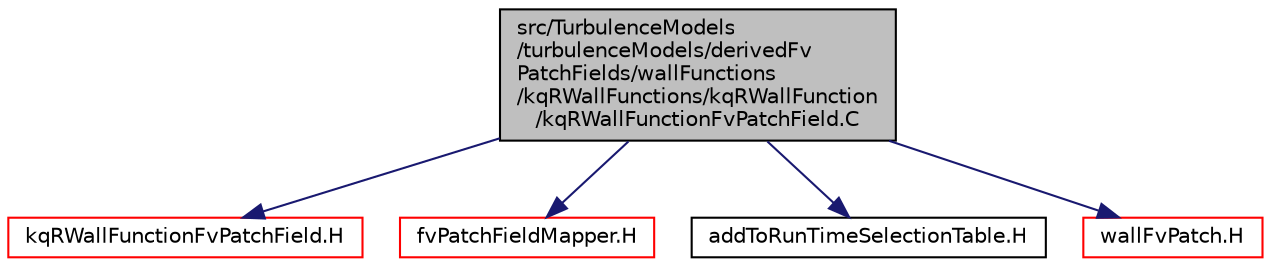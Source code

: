 digraph "src/TurbulenceModels/turbulenceModels/derivedFvPatchFields/wallFunctions/kqRWallFunctions/kqRWallFunction/kqRWallFunctionFvPatchField.C"
{
  bgcolor="transparent";
  edge [fontname="Helvetica",fontsize="10",labelfontname="Helvetica",labelfontsize="10"];
  node [fontname="Helvetica",fontsize="10",shape=record];
  Node0 [label="src/TurbulenceModels\l/turbulenceModels/derivedFv\lPatchFields/wallFunctions\l/kqRWallFunctions/kqRWallFunction\l/kqRWallFunctionFvPatchField.C",height=0.2,width=0.4,color="black", fillcolor="grey75", style="filled", fontcolor="black"];
  Node0 -> Node1 [color="midnightblue",fontsize="10",style="solid",fontname="Helvetica"];
  Node1 [label="kqRWallFunctionFvPatchField.H",height=0.2,width=0.4,color="red",URL="$a17837.html"];
  Node0 -> Node206 [color="midnightblue",fontsize="10",style="solid",fontname="Helvetica"];
  Node206 [label="fvPatchFieldMapper.H",height=0.2,width=0.4,color="red",URL="$a02630.html"];
  Node0 -> Node207 [color="midnightblue",fontsize="10",style="solid",fontname="Helvetica"];
  Node207 [label="addToRunTimeSelectionTable.H",height=0.2,width=0.4,color="black",URL="$a09989.html",tooltip="Macros for easy insertion into run-time selection tables. "];
  Node0 -> Node208 [color="midnightblue",fontsize="10",style="solid",fontname="Helvetica"];
  Node208 [label="wallFvPatch.H",height=0.2,width=0.4,color="red",URL="$a03860.html"];
}
